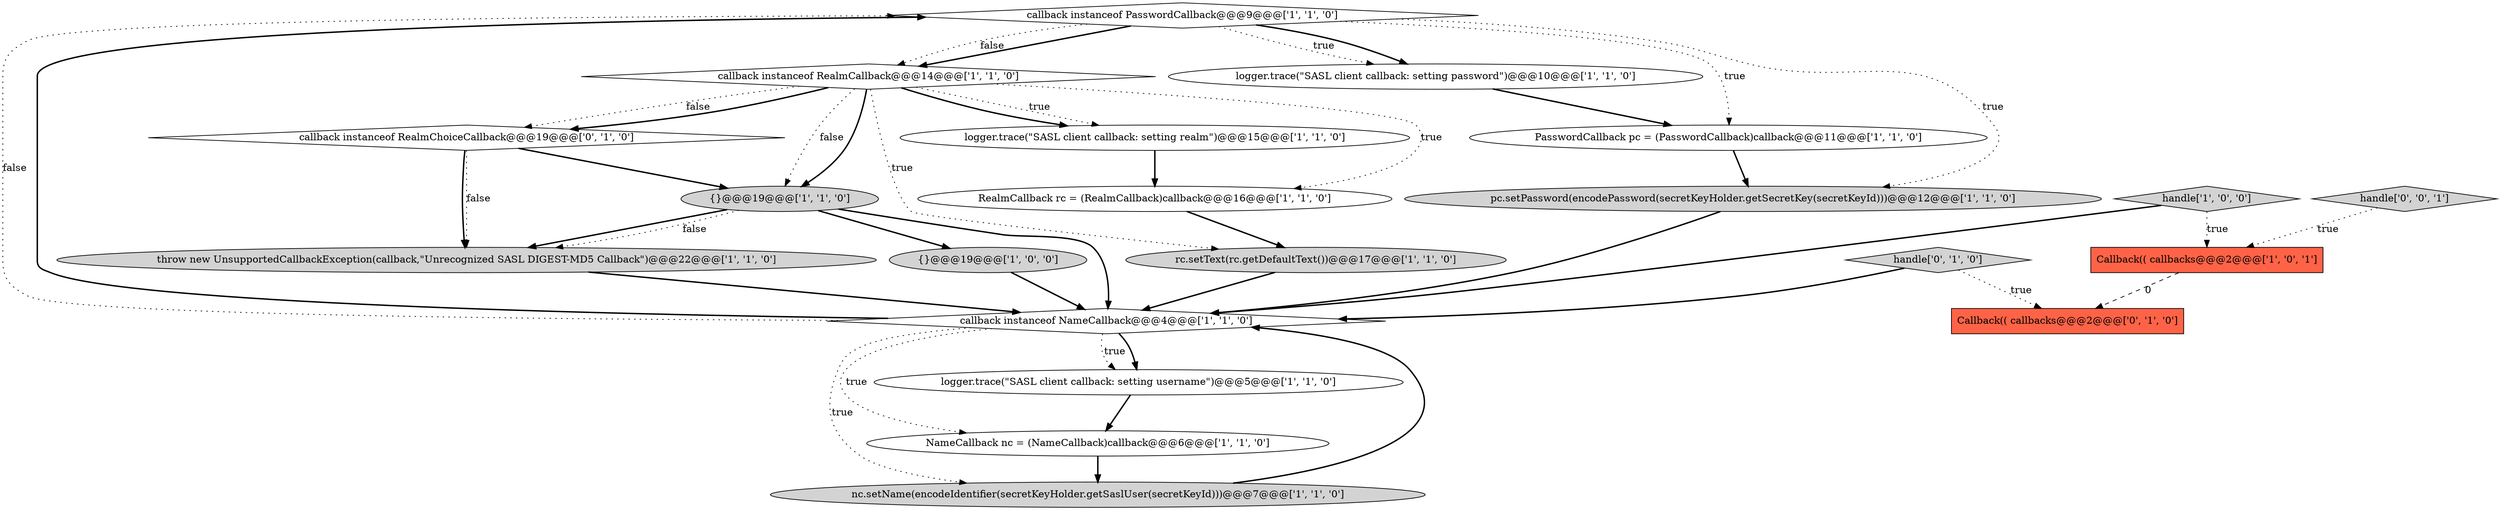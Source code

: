 digraph {
7 [style = filled, label = "callback instanceof PasswordCallback@@@9@@@['1', '1', '0']", fillcolor = white, shape = diamond image = "AAA0AAABBB1BBB"];
13 [style = filled, label = "logger.trace(\"SASL client callback: setting realm\")@@@15@@@['1', '1', '0']", fillcolor = white, shape = ellipse image = "AAA0AAABBB1BBB"];
0 [style = filled, label = "RealmCallback rc = (RealmCallback)callback@@@16@@@['1', '1', '0']", fillcolor = white, shape = ellipse image = "AAA0AAABBB1BBB"];
11 [style = filled, label = "handle['1', '0', '0']", fillcolor = lightgray, shape = diamond image = "AAA0AAABBB1BBB"];
4 [style = filled, label = "pc.setPassword(encodePassword(secretKeyHolder.getSecretKey(secretKeyId)))@@@12@@@['1', '1', '0']", fillcolor = lightgray, shape = ellipse image = "AAA0AAABBB1BBB"];
14 [style = filled, label = "{}@@@19@@@['1', '1', '0']", fillcolor = lightgray, shape = ellipse image = "AAA0AAABBB1BBB"];
6 [style = filled, label = "callback instanceof NameCallback@@@4@@@['1', '1', '0']", fillcolor = white, shape = diamond image = "AAA0AAABBB1BBB"];
20 [style = filled, label = "handle['0', '0', '1']", fillcolor = lightgray, shape = diamond image = "AAA0AAABBB3BBB"];
16 [style = filled, label = "throw new UnsupportedCallbackException(callback,\"Unrecognized SASL DIGEST-MD5 Callback\")@@@22@@@['1', '1', '0']", fillcolor = lightgray, shape = ellipse image = "AAA0AAABBB1BBB"];
10 [style = filled, label = "NameCallback nc = (NameCallback)callback@@@6@@@['1', '1', '0']", fillcolor = white, shape = ellipse image = "AAA0AAABBB1BBB"];
18 [style = filled, label = "handle['0', '1', '0']", fillcolor = lightgray, shape = diamond image = "AAA0AAABBB2BBB"];
19 [style = filled, label = "Callback(( callbacks@@@2@@@['0', '1', '0']", fillcolor = tomato, shape = box image = "AAA1AAABBB2BBB"];
15 [style = filled, label = "nc.setName(encodeIdentifier(secretKeyHolder.getSaslUser(secretKeyId)))@@@7@@@['1', '1', '0']", fillcolor = lightgray, shape = ellipse image = "AAA0AAABBB1BBB"];
12 [style = filled, label = "logger.trace(\"SASL client callback: setting password\")@@@10@@@['1', '1', '0']", fillcolor = white, shape = ellipse image = "AAA0AAABBB1BBB"];
3 [style = filled, label = "logger.trace(\"SASL client callback: setting username\")@@@5@@@['1', '1', '0']", fillcolor = white, shape = ellipse image = "AAA0AAABBB1BBB"];
1 [style = filled, label = "rc.setText(rc.getDefaultText())@@@17@@@['1', '1', '0']", fillcolor = lightgray, shape = ellipse image = "AAA0AAABBB1BBB"];
9 [style = filled, label = "Callback(( callbacks@@@2@@@['1', '0', '1']", fillcolor = tomato, shape = box image = "AAA0AAABBB1BBB"];
8 [style = filled, label = "callback instanceof RealmCallback@@@14@@@['1', '1', '0']", fillcolor = white, shape = diamond image = "AAA0AAABBB1BBB"];
2 [style = filled, label = "PasswordCallback pc = (PasswordCallback)callback@@@11@@@['1', '1', '0']", fillcolor = white, shape = ellipse image = "AAA0AAABBB1BBB"];
17 [style = filled, label = "callback instanceof RealmChoiceCallback@@@19@@@['0', '1', '0']", fillcolor = white, shape = diamond image = "AAA0AAABBB2BBB"];
5 [style = filled, label = "{}@@@19@@@['1', '0', '0']", fillcolor = lightgray, shape = ellipse image = "AAA0AAABBB1BBB"];
14->16 [style = bold, label=""];
7->2 [style = dotted, label="true"];
6->3 [style = bold, label=""];
8->17 [style = dotted, label="false"];
10->15 [style = bold, label=""];
20->9 [style = dotted, label="true"];
7->12 [style = bold, label=""];
4->6 [style = bold, label=""];
14->16 [style = dotted, label="false"];
8->14 [style = dotted, label="false"];
16->6 [style = bold, label=""];
11->6 [style = bold, label=""];
18->19 [style = dotted, label="true"];
8->14 [style = bold, label=""];
11->9 [style = dotted, label="true"];
15->6 [style = bold, label=""];
6->7 [style = dotted, label="false"];
7->8 [style = bold, label=""];
2->4 [style = bold, label=""];
7->12 [style = dotted, label="true"];
9->19 [style = dashed, label="0"];
6->10 [style = dotted, label="true"];
8->1 [style = dotted, label="true"];
3->10 [style = bold, label=""];
8->17 [style = bold, label=""];
12->2 [style = bold, label=""];
1->6 [style = bold, label=""];
5->6 [style = bold, label=""];
17->16 [style = dotted, label="false"];
18->6 [style = bold, label=""];
17->14 [style = bold, label=""];
0->1 [style = bold, label=""];
7->8 [style = dotted, label="false"];
7->4 [style = dotted, label="true"];
8->0 [style = dotted, label="true"];
8->13 [style = dotted, label="true"];
6->3 [style = dotted, label="true"];
6->7 [style = bold, label=""];
14->6 [style = bold, label=""];
17->16 [style = bold, label=""];
8->13 [style = bold, label=""];
13->0 [style = bold, label=""];
14->5 [style = bold, label=""];
6->15 [style = dotted, label="true"];
}
